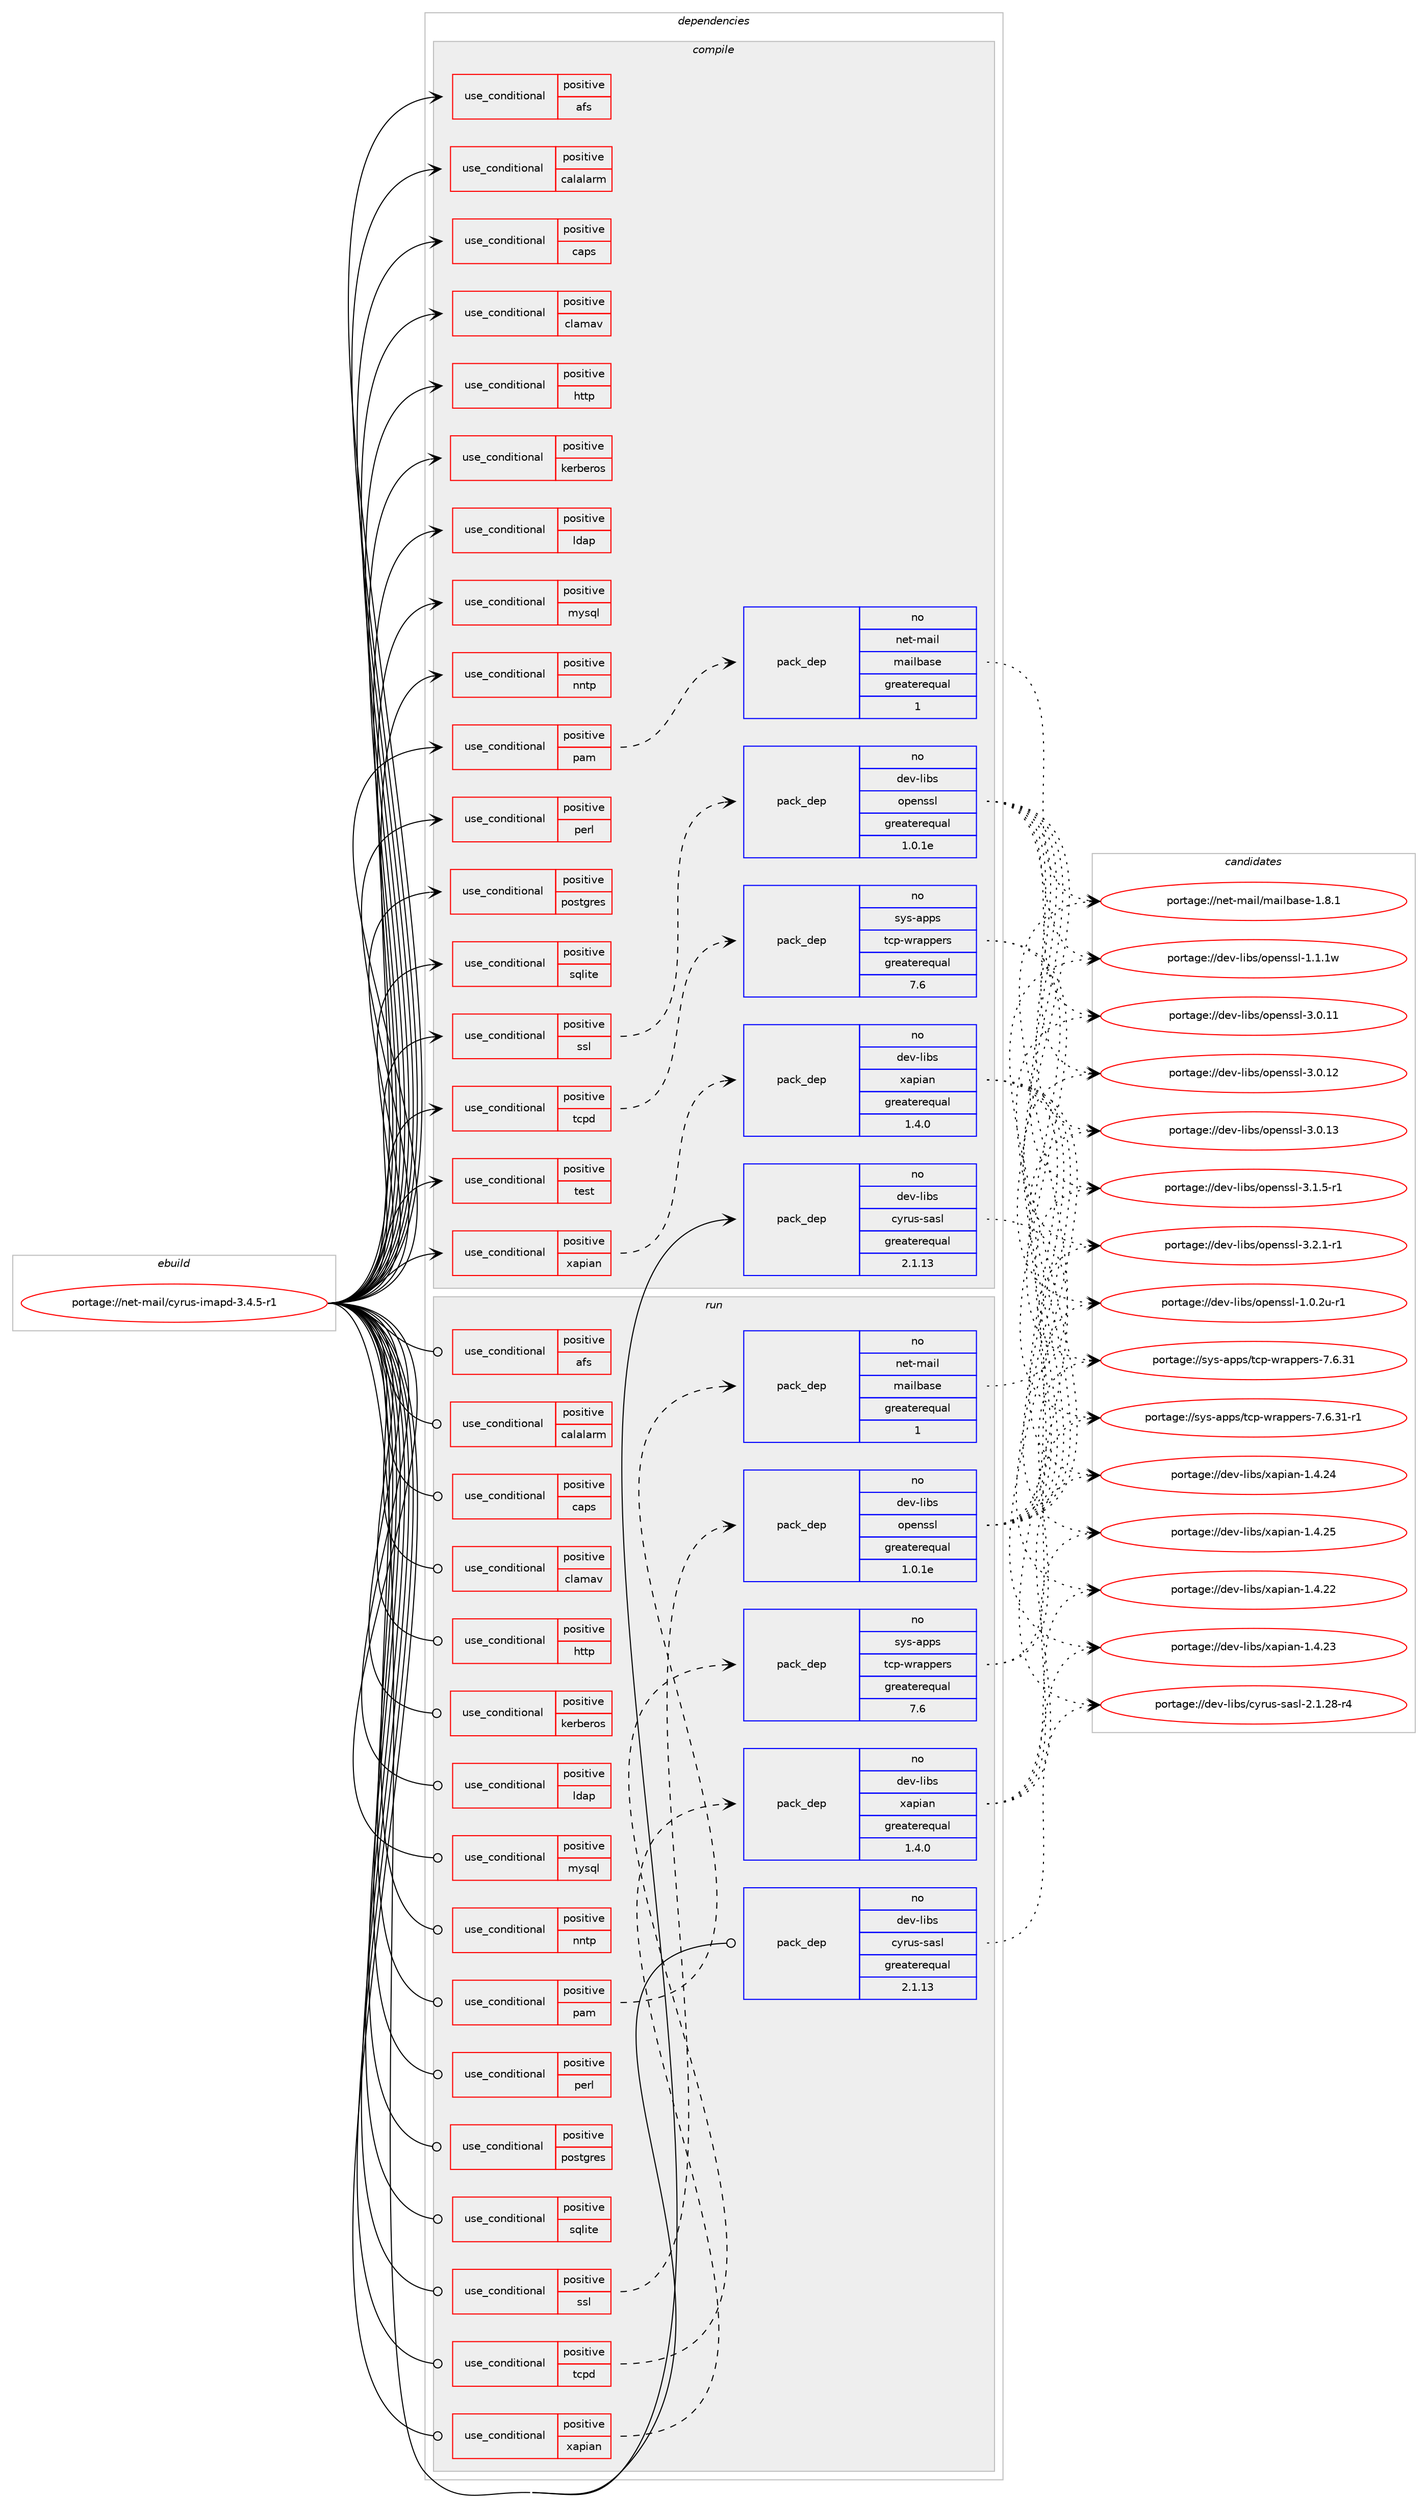 digraph prolog {

# *************
# Graph options
# *************

newrank=true;
concentrate=true;
compound=true;
graph [rankdir=LR,fontname=Helvetica,fontsize=10,ranksep=1.5];#, ranksep=2.5, nodesep=0.2];
edge  [arrowhead=vee];
node  [fontname=Helvetica,fontsize=10];

# **********
# The ebuild
# **********

subgraph cluster_leftcol {
color=gray;
rank=same;
label=<<i>ebuild</i>>;
id [label="portage://net-mail/cyrus-imapd-3.4.5-r1", color=red, width=4, href="../net-mail/cyrus-imapd-3.4.5-r1.svg"];
}

# ****************
# The dependencies
# ****************

subgraph cluster_midcol {
color=gray;
label=<<i>dependencies</i>>;
subgraph cluster_compile {
fillcolor="#eeeeee";
style=filled;
label=<<i>compile</i>>;
subgraph cond911 {
dependency1354 [label=<<TABLE BORDER="0" CELLBORDER="1" CELLSPACING="0" CELLPADDING="4"><TR><TD ROWSPAN="3" CELLPADDING="10">use_conditional</TD></TR><TR><TD>positive</TD></TR><TR><TD>afs</TD></TR></TABLE>>, shape=none, color=red];
# *** BEGIN UNKNOWN DEPENDENCY TYPE (TODO) ***
# dependency1354 -> package_dependency(portage://net-mail/cyrus-imapd-3.4.5-r1,install,no,net-fs,openafs,none,[,,],[],[])
# *** END UNKNOWN DEPENDENCY TYPE (TODO) ***

}
id:e -> dependency1354:w [weight=20,style="solid",arrowhead="vee"];
subgraph cond912 {
dependency1355 [label=<<TABLE BORDER="0" CELLBORDER="1" CELLSPACING="0" CELLPADDING="4"><TR><TD ROWSPAN="3" CELLPADDING="10">use_conditional</TD></TR><TR><TD>positive</TD></TR><TR><TD>calalarm</TD></TR></TABLE>>, shape=none, color=red];
# *** BEGIN UNKNOWN DEPENDENCY TYPE (TODO) ***
# dependency1355 -> package_dependency(portage://net-mail/cyrus-imapd-3.4.5-r1,install,no,dev-libs,libical,none,[,,],any_same_slot,[])
# *** END UNKNOWN DEPENDENCY TYPE (TODO) ***

}
id:e -> dependency1355:w [weight=20,style="solid",arrowhead="vee"];
subgraph cond913 {
dependency1356 [label=<<TABLE BORDER="0" CELLBORDER="1" CELLSPACING="0" CELLPADDING="4"><TR><TD ROWSPAN="3" CELLPADDING="10">use_conditional</TD></TR><TR><TD>positive</TD></TR><TR><TD>caps</TD></TR></TABLE>>, shape=none, color=red];
# *** BEGIN UNKNOWN DEPENDENCY TYPE (TODO) ***
# dependency1356 -> package_dependency(portage://net-mail/cyrus-imapd-3.4.5-r1,install,no,sys-libs,libcap,none,[,,],[],[])
# *** END UNKNOWN DEPENDENCY TYPE (TODO) ***

}
id:e -> dependency1356:w [weight=20,style="solid",arrowhead="vee"];
subgraph cond914 {
dependency1357 [label=<<TABLE BORDER="0" CELLBORDER="1" CELLSPACING="0" CELLPADDING="4"><TR><TD ROWSPAN="3" CELLPADDING="10">use_conditional</TD></TR><TR><TD>positive</TD></TR><TR><TD>clamav</TD></TR></TABLE>>, shape=none, color=red];
# *** BEGIN UNKNOWN DEPENDENCY TYPE (TODO) ***
# dependency1357 -> package_dependency(portage://net-mail/cyrus-imapd-3.4.5-r1,install,no,app-antivirus,clamav,none,[,,],[],[])
# *** END UNKNOWN DEPENDENCY TYPE (TODO) ***

}
id:e -> dependency1357:w [weight=20,style="solid",arrowhead="vee"];
subgraph cond915 {
dependency1358 [label=<<TABLE BORDER="0" CELLBORDER="1" CELLSPACING="0" CELLPADDING="4"><TR><TD ROWSPAN="3" CELLPADDING="10">use_conditional</TD></TR><TR><TD>positive</TD></TR><TR><TD>http</TD></TR></TABLE>>, shape=none, color=red];
# *** BEGIN UNKNOWN DEPENDENCY TYPE (TODO) ***
# dependency1358 -> package_dependency(portage://net-mail/cyrus-imapd-3.4.5-r1,install,no,app-arch,brotli,none,[,,],any_same_slot,[])
# *** END UNKNOWN DEPENDENCY TYPE (TODO) ***

# *** BEGIN UNKNOWN DEPENDENCY TYPE (TODO) ***
# dependency1358 -> package_dependency(portage://net-mail/cyrus-imapd-3.4.5-r1,install,no,app-arch,zstd,none,[,,],any_same_slot,[])
# *** END UNKNOWN DEPENDENCY TYPE (TODO) ***

# *** BEGIN UNKNOWN DEPENDENCY TYPE (TODO) ***
# dependency1358 -> package_dependency(portage://net-mail/cyrus-imapd-3.4.5-r1,install,no,dev-libs,libxml2,none,[,,],[],[])
# *** END UNKNOWN DEPENDENCY TYPE (TODO) ***

# *** BEGIN UNKNOWN DEPENDENCY TYPE (TODO) ***
# dependency1358 -> package_dependency(portage://net-mail/cyrus-imapd-3.4.5-r1,install,no,dev-libs,libical,none,[,,],any_same_slot,[])
# *** END UNKNOWN DEPENDENCY TYPE (TODO) ***

# *** BEGIN UNKNOWN DEPENDENCY TYPE (TODO) ***
# dependency1358 -> package_dependency(portage://net-mail/cyrus-imapd-3.4.5-r1,install,no,net-libs,nghttp2,none,[,,],any_same_slot,[])
# *** END UNKNOWN DEPENDENCY TYPE (TODO) ***

# *** BEGIN UNKNOWN DEPENDENCY TYPE (TODO) ***
# dependency1358 -> package_dependency(portage://net-mail/cyrus-imapd-3.4.5-r1,install,no,sci-libs,shapelib,none,[,,],any_same_slot,[])
# *** END UNKNOWN DEPENDENCY TYPE (TODO) ***

}
id:e -> dependency1358:w [weight=20,style="solid",arrowhead="vee"];
subgraph cond916 {
dependency1359 [label=<<TABLE BORDER="0" CELLBORDER="1" CELLSPACING="0" CELLPADDING="4"><TR><TD ROWSPAN="3" CELLPADDING="10">use_conditional</TD></TR><TR><TD>positive</TD></TR><TR><TD>kerberos</TD></TR></TABLE>>, shape=none, color=red];
# *** BEGIN UNKNOWN DEPENDENCY TYPE (TODO) ***
# dependency1359 -> package_dependency(portage://net-mail/cyrus-imapd-3.4.5-r1,install,no,virtual,krb5,none,[,,],[],[])
# *** END UNKNOWN DEPENDENCY TYPE (TODO) ***

}
id:e -> dependency1359:w [weight=20,style="solid",arrowhead="vee"];
subgraph cond917 {
dependency1360 [label=<<TABLE BORDER="0" CELLBORDER="1" CELLSPACING="0" CELLPADDING="4"><TR><TD ROWSPAN="3" CELLPADDING="10">use_conditional</TD></TR><TR><TD>positive</TD></TR><TR><TD>ldap</TD></TR></TABLE>>, shape=none, color=red];
# *** BEGIN UNKNOWN DEPENDENCY TYPE (TODO) ***
# dependency1360 -> package_dependency(portage://net-mail/cyrus-imapd-3.4.5-r1,install,no,net-nds,openldap,none,[,,],any_same_slot,[])
# *** END UNKNOWN DEPENDENCY TYPE (TODO) ***

}
id:e -> dependency1360:w [weight=20,style="solid",arrowhead="vee"];
subgraph cond918 {
dependency1361 [label=<<TABLE BORDER="0" CELLBORDER="1" CELLSPACING="0" CELLPADDING="4"><TR><TD ROWSPAN="3" CELLPADDING="10">use_conditional</TD></TR><TR><TD>positive</TD></TR><TR><TD>mysql</TD></TR></TABLE>>, shape=none, color=red];
# *** BEGIN UNKNOWN DEPENDENCY TYPE (TODO) ***
# dependency1361 -> package_dependency(portage://net-mail/cyrus-imapd-3.4.5-r1,install,no,dev-db,mysql-connector-c,none,[,,],any_same_slot,[])
# *** END UNKNOWN DEPENDENCY TYPE (TODO) ***

}
id:e -> dependency1361:w [weight=20,style="solid",arrowhead="vee"];
subgraph cond919 {
dependency1362 [label=<<TABLE BORDER="0" CELLBORDER="1" CELLSPACING="0" CELLPADDING="4"><TR><TD ROWSPAN="3" CELLPADDING="10">use_conditional</TD></TR><TR><TD>positive</TD></TR><TR><TD>nntp</TD></TR></TABLE>>, shape=none, color=red];
# *** BEGIN UNKNOWN DEPENDENCY TYPE (TODO) ***
# dependency1362 -> package_dependency(portage://net-mail/cyrus-imapd-3.4.5-r1,install,weak,net-nntp,leafnode,none,[,,],[],[])
# *** END UNKNOWN DEPENDENCY TYPE (TODO) ***

}
id:e -> dependency1362:w [weight=20,style="solid",arrowhead="vee"];
subgraph cond920 {
dependency1363 [label=<<TABLE BORDER="0" CELLBORDER="1" CELLSPACING="0" CELLPADDING="4"><TR><TD ROWSPAN="3" CELLPADDING="10">use_conditional</TD></TR><TR><TD>positive</TD></TR><TR><TD>pam</TD></TR></TABLE>>, shape=none, color=red];
subgraph pack416 {
dependency1364 [label=<<TABLE BORDER="0" CELLBORDER="1" CELLSPACING="0" CELLPADDING="4" WIDTH="220"><TR><TD ROWSPAN="6" CELLPADDING="30">pack_dep</TD></TR><TR><TD WIDTH="110">no</TD></TR><TR><TD>net-mail</TD></TR><TR><TD>mailbase</TD></TR><TR><TD>greaterequal</TD></TR><TR><TD>1</TD></TR></TABLE>>, shape=none, color=blue];
}
dependency1363:e -> dependency1364:w [weight=20,style="dashed",arrowhead="vee"];
# *** BEGIN UNKNOWN DEPENDENCY TYPE (TODO) ***
# dependency1363 -> package_dependency(portage://net-mail/cyrus-imapd-3.4.5-r1,install,no,sys-libs,pam,none,[,,],[],[])
# *** END UNKNOWN DEPENDENCY TYPE (TODO) ***

}
id:e -> dependency1363:w [weight=20,style="solid",arrowhead="vee"];
subgraph cond921 {
dependency1365 [label=<<TABLE BORDER="0" CELLBORDER="1" CELLSPACING="0" CELLPADDING="4"><TR><TD ROWSPAN="3" CELLPADDING="10">use_conditional</TD></TR><TR><TD>positive</TD></TR><TR><TD>perl</TD></TR></TABLE>>, shape=none, color=red];
# *** BEGIN UNKNOWN DEPENDENCY TYPE (TODO) ***
# dependency1365 -> package_dependency(portage://net-mail/cyrus-imapd-3.4.5-r1,install,no,dev-lang,perl,none,[,,],any_same_slot,[])
# *** END UNKNOWN DEPENDENCY TYPE (TODO) ***

# *** BEGIN UNKNOWN DEPENDENCY TYPE (TODO) ***
# dependency1365 -> package_dependency(portage://net-mail/cyrus-imapd-3.4.5-r1,install,no,virtual,perl-Term-ReadLine,none,[,,],[],[])
# *** END UNKNOWN DEPENDENCY TYPE (TODO) ***

}
id:e -> dependency1365:w [weight=20,style="solid",arrowhead="vee"];
subgraph cond922 {
dependency1366 [label=<<TABLE BORDER="0" CELLBORDER="1" CELLSPACING="0" CELLPADDING="4"><TR><TD ROWSPAN="3" CELLPADDING="10">use_conditional</TD></TR><TR><TD>positive</TD></TR><TR><TD>postgres</TD></TR></TABLE>>, shape=none, color=red];
# *** BEGIN UNKNOWN DEPENDENCY TYPE (TODO) ***
# dependency1366 -> package_dependency(portage://net-mail/cyrus-imapd-3.4.5-r1,install,no,dev-db,postgresql,none,[,,],any_different_slot,[])
# *** END UNKNOWN DEPENDENCY TYPE (TODO) ***

}
id:e -> dependency1366:w [weight=20,style="solid",arrowhead="vee"];
subgraph cond923 {
dependency1367 [label=<<TABLE BORDER="0" CELLBORDER="1" CELLSPACING="0" CELLPADDING="4"><TR><TD ROWSPAN="3" CELLPADDING="10">use_conditional</TD></TR><TR><TD>positive</TD></TR><TR><TD>sqlite</TD></TR></TABLE>>, shape=none, color=red];
# *** BEGIN UNKNOWN DEPENDENCY TYPE (TODO) ***
# dependency1367 -> package_dependency(portage://net-mail/cyrus-imapd-3.4.5-r1,install,no,dev-db,sqlite,none,[,,],[slot(3)],[])
# *** END UNKNOWN DEPENDENCY TYPE (TODO) ***

}
id:e -> dependency1367:w [weight=20,style="solid",arrowhead="vee"];
subgraph cond924 {
dependency1368 [label=<<TABLE BORDER="0" CELLBORDER="1" CELLSPACING="0" CELLPADDING="4"><TR><TD ROWSPAN="3" CELLPADDING="10">use_conditional</TD></TR><TR><TD>positive</TD></TR><TR><TD>ssl</TD></TR></TABLE>>, shape=none, color=red];
subgraph pack417 {
dependency1369 [label=<<TABLE BORDER="0" CELLBORDER="1" CELLSPACING="0" CELLPADDING="4" WIDTH="220"><TR><TD ROWSPAN="6" CELLPADDING="30">pack_dep</TD></TR><TR><TD WIDTH="110">no</TD></TR><TR><TD>dev-libs</TD></TR><TR><TD>openssl</TD></TR><TR><TD>greaterequal</TD></TR><TR><TD>1.0.1e</TD></TR></TABLE>>, shape=none, color=blue];
}
dependency1368:e -> dependency1369:w [weight=20,style="dashed",arrowhead="vee"];
}
id:e -> dependency1368:w [weight=20,style="solid",arrowhead="vee"];
subgraph cond925 {
dependency1370 [label=<<TABLE BORDER="0" CELLBORDER="1" CELLSPACING="0" CELLPADDING="4"><TR><TD ROWSPAN="3" CELLPADDING="10">use_conditional</TD></TR><TR><TD>positive</TD></TR><TR><TD>tcpd</TD></TR></TABLE>>, shape=none, color=red];
subgraph pack418 {
dependency1371 [label=<<TABLE BORDER="0" CELLBORDER="1" CELLSPACING="0" CELLPADDING="4" WIDTH="220"><TR><TD ROWSPAN="6" CELLPADDING="30">pack_dep</TD></TR><TR><TD WIDTH="110">no</TD></TR><TR><TD>sys-apps</TD></TR><TR><TD>tcp-wrappers</TD></TR><TR><TD>greaterequal</TD></TR><TR><TD>7.6</TD></TR></TABLE>>, shape=none, color=blue];
}
dependency1370:e -> dependency1371:w [weight=20,style="dashed",arrowhead="vee"];
}
id:e -> dependency1370:w [weight=20,style="solid",arrowhead="vee"];
subgraph cond926 {
dependency1372 [label=<<TABLE BORDER="0" CELLBORDER="1" CELLSPACING="0" CELLPADDING="4"><TR><TD ROWSPAN="3" CELLPADDING="10">use_conditional</TD></TR><TR><TD>positive</TD></TR><TR><TD>test</TD></TR></TABLE>>, shape=none, color=red];
# *** BEGIN UNKNOWN DEPENDENCY TYPE (TODO) ***
# dependency1372 -> package_dependency(portage://net-mail/cyrus-imapd-3.4.5-r1,install,no,dev-util,cunit,none,[,,],[],[])
# *** END UNKNOWN DEPENDENCY TYPE (TODO) ***

}
id:e -> dependency1372:w [weight=20,style="solid",arrowhead="vee"];
subgraph cond927 {
dependency1373 [label=<<TABLE BORDER="0" CELLBORDER="1" CELLSPACING="0" CELLPADDING="4"><TR><TD ROWSPAN="3" CELLPADDING="10">use_conditional</TD></TR><TR><TD>positive</TD></TR><TR><TD>xapian</TD></TR></TABLE>>, shape=none, color=red];
subgraph pack419 {
dependency1374 [label=<<TABLE BORDER="0" CELLBORDER="1" CELLSPACING="0" CELLPADDING="4" WIDTH="220"><TR><TD ROWSPAN="6" CELLPADDING="30">pack_dep</TD></TR><TR><TD WIDTH="110">no</TD></TR><TR><TD>dev-libs</TD></TR><TR><TD>xapian</TD></TR><TR><TD>greaterequal</TD></TR><TR><TD>1.4.0</TD></TR></TABLE>>, shape=none, color=blue];
}
dependency1373:e -> dependency1374:w [weight=20,style="dashed",arrowhead="vee"];
}
id:e -> dependency1373:w [weight=20,style="solid",arrowhead="vee"];
subgraph pack420 {
dependency1375 [label=<<TABLE BORDER="0" CELLBORDER="1" CELLSPACING="0" CELLPADDING="4" WIDTH="220"><TR><TD ROWSPAN="6" CELLPADDING="30">pack_dep</TD></TR><TR><TD WIDTH="110">no</TD></TR><TR><TD>dev-libs</TD></TR><TR><TD>cyrus-sasl</TD></TR><TR><TD>greaterequal</TD></TR><TR><TD>2.1.13</TD></TR></TABLE>>, shape=none, color=blue];
}
id:e -> dependency1375:w [weight=20,style="solid",arrowhead="vee"];
# *** BEGIN UNKNOWN DEPENDENCY TYPE (TODO) ***
# id -> package_dependency(portage://net-mail/cyrus-imapd-3.4.5-r1,install,no,dev-libs,icu,none,[,,],any_same_slot,[])
# *** END UNKNOWN DEPENDENCY TYPE (TODO) ***

# *** BEGIN UNKNOWN DEPENDENCY TYPE (TODO) ***
# id -> package_dependency(portage://net-mail/cyrus-imapd-3.4.5-r1,install,no,dev-libs,jansson,none,[,,],any_same_slot,[])
# *** END UNKNOWN DEPENDENCY TYPE (TODO) ***

# *** BEGIN UNKNOWN DEPENDENCY TYPE (TODO) ***
# id -> package_dependency(portage://net-mail/cyrus-imapd-3.4.5-r1,install,no,dev-libs,libpcre,none,[,,],[slot(3)],[])
# *** END UNKNOWN DEPENDENCY TYPE (TODO) ***

# *** BEGIN UNKNOWN DEPENDENCY TYPE (TODO) ***
# id -> package_dependency(portage://net-mail/cyrus-imapd-3.4.5-r1,install,no,sys-apps,util-linux,none,[,,],[],[])
# *** END UNKNOWN DEPENDENCY TYPE (TODO) ***

# *** BEGIN UNKNOWN DEPENDENCY TYPE (TODO) ***
# id -> package_dependency(portage://net-mail/cyrus-imapd-3.4.5-r1,install,no,sys-fs,e2fsprogs,none,[,,],any_same_slot,[])
# *** END UNKNOWN DEPENDENCY TYPE (TODO) ***

# *** BEGIN UNKNOWN DEPENDENCY TYPE (TODO) ***
# id -> package_dependency(portage://net-mail/cyrus-imapd-3.4.5-r1,install,no,sys-libs,zlib,none,[,,],any_same_slot,[])
# *** END UNKNOWN DEPENDENCY TYPE (TODO) ***

}
subgraph cluster_compileandrun {
fillcolor="#eeeeee";
style=filled;
label=<<i>compile and run</i>>;
}
subgraph cluster_run {
fillcolor="#eeeeee";
style=filled;
label=<<i>run</i>>;
subgraph cond928 {
dependency1376 [label=<<TABLE BORDER="0" CELLBORDER="1" CELLSPACING="0" CELLPADDING="4"><TR><TD ROWSPAN="3" CELLPADDING="10">use_conditional</TD></TR><TR><TD>positive</TD></TR><TR><TD>afs</TD></TR></TABLE>>, shape=none, color=red];
# *** BEGIN UNKNOWN DEPENDENCY TYPE (TODO) ***
# dependency1376 -> package_dependency(portage://net-mail/cyrus-imapd-3.4.5-r1,run,no,net-fs,openafs,none,[,,],[],[])
# *** END UNKNOWN DEPENDENCY TYPE (TODO) ***

}
id:e -> dependency1376:w [weight=20,style="solid",arrowhead="odot"];
subgraph cond929 {
dependency1377 [label=<<TABLE BORDER="0" CELLBORDER="1" CELLSPACING="0" CELLPADDING="4"><TR><TD ROWSPAN="3" CELLPADDING="10">use_conditional</TD></TR><TR><TD>positive</TD></TR><TR><TD>calalarm</TD></TR></TABLE>>, shape=none, color=red];
# *** BEGIN UNKNOWN DEPENDENCY TYPE (TODO) ***
# dependency1377 -> package_dependency(portage://net-mail/cyrus-imapd-3.4.5-r1,run,no,dev-libs,libical,none,[,,],any_same_slot,[])
# *** END UNKNOWN DEPENDENCY TYPE (TODO) ***

}
id:e -> dependency1377:w [weight=20,style="solid",arrowhead="odot"];
subgraph cond930 {
dependency1378 [label=<<TABLE BORDER="0" CELLBORDER="1" CELLSPACING="0" CELLPADDING="4"><TR><TD ROWSPAN="3" CELLPADDING="10">use_conditional</TD></TR><TR><TD>positive</TD></TR><TR><TD>caps</TD></TR></TABLE>>, shape=none, color=red];
# *** BEGIN UNKNOWN DEPENDENCY TYPE (TODO) ***
# dependency1378 -> package_dependency(portage://net-mail/cyrus-imapd-3.4.5-r1,run,no,sys-libs,libcap,none,[,,],[],[])
# *** END UNKNOWN DEPENDENCY TYPE (TODO) ***

}
id:e -> dependency1378:w [weight=20,style="solid",arrowhead="odot"];
subgraph cond931 {
dependency1379 [label=<<TABLE BORDER="0" CELLBORDER="1" CELLSPACING="0" CELLPADDING="4"><TR><TD ROWSPAN="3" CELLPADDING="10">use_conditional</TD></TR><TR><TD>positive</TD></TR><TR><TD>clamav</TD></TR></TABLE>>, shape=none, color=red];
# *** BEGIN UNKNOWN DEPENDENCY TYPE (TODO) ***
# dependency1379 -> package_dependency(portage://net-mail/cyrus-imapd-3.4.5-r1,run,no,app-antivirus,clamav,none,[,,],[],[])
# *** END UNKNOWN DEPENDENCY TYPE (TODO) ***

}
id:e -> dependency1379:w [weight=20,style="solid",arrowhead="odot"];
subgraph cond932 {
dependency1380 [label=<<TABLE BORDER="0" CELLBORDER="1" CELLSPACING="0" CELLPADDING="4"><TR><TD ROWSPAN="3" CELLPADDING="10">use_conditional</TD></TR><TR><TD>positive</TD></TR><TR><TD>http</TD></TR></TABLE>>, shape=none, color=red];
# *** BEGIN UNKNOWN DEPENDENCY TYPE (TODO) ***
# dependency1380 -> package_dependency(portage://net-mail/cyrus-imapd-3.4.5-r1,run,no,app-arch,brotli,none,[,,],any_same_slot,[])
# *** END UNKNOWN DEPENDENCY TYPE (TODO) ***

# *** BEGIN UNKNOWN DEPENDENCY TYPE (TODO) ***
# dependency1380 -> package_dependency(portage://net-mail/cyrus-imapd-3.4.5-r1,run,no,app-arch,zstd,none,[,,],any_same_slot,[])
# *** END UNKNOWN DEPENDENCY TYPE (TODO) ***

# *** BEGIN UNKNOWN DEPENDENCY TYPE (TODO) ***
# dependency1380 -> package_dependency(portage://net-mail/cyrus-imapd-3.4.5-r1,run,no,dev-libs,libxml2,none,[,,],[],[])
# *** END UNKNOWN DEPENDENCY TYPE (TODO) ***

# *** BEGIN UNKNOWN DEPENDENCY TYPE (TODO) ***
# dependency1380 -> package_dependency(portage://net-mail/cyrus-imapd-3.4.5-r1,run,no,dev-libs,libical,none,[,,],any_same_slot,[])
# *** END UNKNOWN DEPENDENCY TYPE (TODO) ***

# *** BEGIN UNKNOWN DEPENDENCY TYPE (TODO) ***
# dependency1380 -> package_dependency(portage://net-mail/cyrus-imapd-3.4.5-r1,run,no,net-libs,nghttp2,none,[,,],any_same_slot,[])
# *** END UNKNOWN DEPENDENCY TYPE (TODO) ***

# *** BEGIN UNKNOWN DEPENDENCY TYPE (TODO) ***
# dependency1380 -> package_dependency(portage://net-mail/cyrus-imapd-3.4.5-r1,run,no,sci-libs,shapelib,none,[,,],any_same_slot,[])
# *** END UNKNOWN DEPENDENCY TYPE (TODO) ***

}
id:e -> dependency1380:w [weight=20,style="solid",arrowhead="odot"];
subgraph cond933 {
dependency1381 [label=<<TABLE BORDER="0" CELLBORDER="1" CELLSPACING="0" CELLPADDING="4"><TR><TD ROWSPAN="3" CELLPADDING="10">use_conditional</TD></TR><TR><TD>positive</TD></TR><TR><TD>kerberos</TD></TR></TABLE>>, shape=none, color=red];
# *** BEGIN UNKNOWN DEPENDENCY TYPE (TODO) ***
# dependency1381 -> package_dependency(portage://net-mail/cyrus-imapd-3.4.5-r1,run,no,virtual,krb5,none,[,,],[],[])
# *** END UNKNOWN DEPENDENCY TYPE (TODO) ***

}
id:e -> dependency1381:w [weight=20,style="solid",arrowhead="odot"];
subgraph cond934 {
dependency1382 [label=<<TABLE BORDER="0" CELLBORDER="1" CELLSPACING="0" CELLPADDING="4"><TR><TD ROWSPAN="3" CELLPADDING="10">use_conditional</TD></TR><TR><TD>positive</TD></TR><TR><TD>ldap</TD></TR></TABLE>>, shape=none, color=red];
# *** BEGIN UNKNOWN DEPENDENCY TYPE (TODO) ***
# dependency1382 -> package_dependency(portage://net-mail/cyrus-imapd-3.4.5-r1,run,no,net-nds,openldap,none,[,,],any_same_slot,[])
# *** END UNKNOWN DEPENDENCY TYPE (TODO) ***

}
id:e -> dependency1382:w [weight=20,style="solid",arrowhead="odot"];
subgraph cond935 {
dependency1383 [label=<<TABLE BORDER="0" CELLBORDER="1" CELLSPACING="0" CELLPADDING="4"><TR><TD ROWSPAN="3" CELLPADDING="10">use_conditional</TD></TR><TR><TD>positive</TD></TR><TR><TD>mysql</TD></TR></TABLE>>, shape=none, color=red];
# *** BEGIN UNKNOWN DEPENDENCY TYPE (TODO) ***
# dependency1383 -> package_dependency(portage://net-mail/cyrus-imapd-3.4.5-r1,run,no,dev-db,mysql-connector-c,none,[,,],any_same_slot,[])
# *** END UNKNOWN DEPENDENCY TYPE (TODO) ***

}
id:e -> dependency1383:w [weight=20,style="solid",arrowhead="odot"];
subgraph cond936 {
dependency1384 [label=<<TABLE BORDER="0" CELLBORDER="1" CELLSPACING="0" CELLPADDING="4"><TR><TD ROWSPAN="3" CELLPADDING="10">use_conditional</TD></TR><TR><TD>positive</TD></TR><TR><TD>nntp</TD></TR></TABLE>>, shape=none, color=red];
# *** BEGIN UNKNOWN DEPENDENCY TYPE (TODO) ***
# dependency1384 -> package_dependency(portage://net-mail/cyrus-imapd-3.4.5-r1,run,weak,net-nntp,leafnode,none,[,,],[],[])
# *** END UNKNOWN DEPENDENCY TYPE (TODO) ***

}
id:e -> dependency1384:w [weight=20,style="solid",arrowhead="odot"];
subgraph cond937 {
dependency1385 [label=<<TABLE BORDER="0" CELLBORDER="1" CELLSPACING="0" CELLPADDING="4"><TR><TD ROWSPAN="3" CELLPADDING="10">use_conditional</TD></TR><TR><TD>positive</TD></TR><TR><TD>pam</TD></TR></TABLE>>, shape=none, color=red];
subgraph pack421 {
dependency1386 [label=<<TABLE BORDER="0" CELLBORDER="1" CELLSPACING="0" CELLPADDING="4" WIDTH="220"><TR><TD ROWSPAN="6" CELLPADDING="30">pack_dep</TD></TR><TR><TD WIDTH="110">no</TD></TR><TR><TD>net-mail</TD></TR><TR><TD>mailbase</TD></TR><TR><TD>greaterequal</TD></TR><TR><TD>1</TD></TR></TABLE>>, shape=none, color=blue];
}
dependency1385:e -> dependency1386:w [weight=20,style="dashed",arrowhead="vee"];
# *** BEGIN UNKNOWN DEPENDENCY TYPE (TODO) ***
# dependency1385 -> package_dependency(portage://net-mail/cyrus-imapd-3.4.5-r1,run,no,sys-libs,pam,none,[,,],[],[])
# *** END UNKNOWN DEPENDENCY TYPE (TODO) ***

}
id:e -> dependency1385:w [weight=20,style="solid",arrowhead="odot"];
subgraph cond938 {
dependency1387 [label=<<TABLE BORDER="0" CELLBORDER="1" CELLSPACING="0" CELLPADDING="4"><TR><TD ROWSPAN="3" CELLPADDING="10">use_conditional</TD></TR><TR><TD>positive</TD></TR><TR><TD>perl</TD></TR></TABLE>>, shape=none, color=red];
# *** BEGIN UNKNOWN DEPENDENCY TYPE (TODO) ***
# dependency1387 -> package_dependency(portage://net-mail/cyrus-imapd-3.4.5-r1,run,no,dev-lang,perl,none,[,,],any_same_slot,[])
# *** END UNKNOWN DEPENDENCY TYPE (TODO) ***

# *** BEGIN UNKNOWN DEPENDENCY TYPE (TODO) ***
# dependency1387 -> package_dependency(portage://net-mail/cyrus-imapd-3.4.5-r1,run,no,virtual,perl-Term-ReadLine,none,[,,],[],[])
# *** END UNKNOWN DEPENDENCY TYPE (TODO) ***

}
id:e -> dependency1387:w [weight=20,style="solid",arrowhead="odot"];
subgraph cond939 {
dependency1388 [label=<<TABLE BORDER="0" CELLBORDER="1" CELLSPACING="0" CELLPADDING="4"><TR><TD ROWSPAN="3" CELLPADDING="10">use_conditional</TD></TR><TR><TD>positive</TD></TR><TR><TD>postgres</TD></TR></TABLE>>, shape=none, color=red];
# *** BEGIN UNKNOWN DEPENDENCY TYPE (TODO) ***
# dependency1388 -> package_dependency(portage://net-mail/cyrus-imapd-3.4.5-r1,run,no,dev-db,postgresql,none,[,,],any_different_slot,[])
# *** END UNKNOWN DEPENDENCY TYPE (TODO) ***

}
id:e -> dependency1388:w [weight=20,style="solid",arrowhead="odot"];
subgraph cond940 {
dependency1389 [label=<<TABLE BORDER="0" CELLBORDER="1" CELLSPACING="0" CELLPADDING="4"><TR><TD ROWSPAN="3" CELLPADDING="10">use_conditional</TD></TR><TR><TD>positive</TD></TR><TR><TD>sqlite</TD></TR></TABLE>>, shape=none, color=red];
# *** BEGIN UNKNOWN DEPENDENCY TYPE (TODO) ***
# dependency1389 -> package_dependency(portage://net-mail/cyrus-imapd-3.4.5-r1,run,no,dev-db,sqlite,none,[,,],[slot(3)],[])
# *** END UNKNOWN DEPENDENCY TYPE (TODO) ***

}
id:e -> dependency1389:w [weight=20,style="solid",arrowhead="odot"];
subgraph cond941 {
dependency1390 [label=<<TABLE BORDER="0" CELLBORDER="1" CELLSPACING="0" CELLPADDING="4"><TR><TD ROWSPAN="3" CELLPADDING="10">use_conditional</TD></TR><TR><TD>positive</TD></TR><TR><TD>ssl</TD></TR></TABLE>>, shape=none, color=red];
subgraph pack422 {
dependency1391 [label=<<TABLE BORDER="0" CELLBORDER="1" CELLSPACING="0" CELLPADDING="4" WIDTH="220"><TR><TD ROWSPAN="6" CELLPADDING="30">pack_dep</TD></TR><TR><TD WIDTH="110">no</TD></TR><TR><TD>dev-libs</TD></TR><TR><TD>openssl</TD></TR><TR><TD>greaterequal</TD></TR><TR><TD>1.0.1e</TD></TR></TABLE>>, shape=none, color=blue];
}
dependency1390:e -> dependency1391:w [weight=20,style="dashed",arrowhead="vee"];
}
id:e -> dependency1390:w [weight=20,style="solid",arrowhead="odot"];
subgraph cond942 {
dependency1392 [label=<<TABLE BORDER="0" CELLBORDER="1" CELLSPACING="0" CELLPADDING="4"><TR><TD ROWSPAN="3" CELLPADDING="10">use_conditional</TD></TR><TR><TD>positive</TD></TR><TR><TD>tcpd</TD></TR></TABLE>>, shape=none, color=red];
subgraph pack423 {
dependency1393 [label=<<TABLE BORDER="0" CELLBORDER="1" CELLSPACING="0" CELLPADDING="4" WIDTH="220"><TR><TD ROWSPAN="6" CELLPADDING="30">pack_dep</TD></TR><TR><TD WIDTH="110">no</TD></TR><TR><TD>sys-apps</TD></TR><TR><TD>tcp-wrappers</TD></TR><TR><TD>greaterequal</TD></TR><TR><TD>7.6</TD></TR></TABLE>>, shape=none, color=blue];
}
dependency1392:e -> dependency1393:w [weight=20,style="dashed",arrowhead="vee"];
}
id:e -> dependency1392:w [weight=20,style="solid",arrowhead="odot"];
subgraph cond943 {
dependency1394 [label=<<TABLE BORDER="0" CELLBORDER="1" CELLSPACING="0" CELLPADDING="4"><TR><TD ROWSPAN="3" CELLPADDING="10">use_conditional</TD></TR><TR><TD>positive</TD></TR><TR><TD>xapian</TD></TR></TABLE>>, shape=none, color=red];
subgraph pack424 {
dependency1395 [label=<<TABLE BORDER="0" CELLBORDER="1" CELLSPACING="0" CELLPADDING="4" WIDTH="220"><TR><TD ROWSPAN="6" CELLPADDING="30">pack_dep</TD></TR><TR><TD WIDTH="110">no</TD></TR><TR><TD>dev-libs</TD></TR><TR><TD>xapian</TD></TR><TR><TD>greaterequal</TD></TR><TR><TD>1.4.0</TD></TR></TABLE>>, shape=none, color=blue];
}
dependency1394:e -> dependency1395:w [weight=20,style="dashed",arrowhead="vee"];
}
id:e -> dependency1394:w [weight=20,style="solid",arrowhead="odot"];
# *** BEGIN UNKNOWN DEPENDENCY TYPE (TODO) ***
# id -> package_dependency(portage://net-mail/cyrus-imapd-3.4.5-r1,run,no,acct-group,mail,none,[,,],[],[])
# *** END UNKNOWN DEPENDENCY TYPE (TODO) ***

# *** BEGIN UNKNOWN DEPENDENCY TYPE (TODO) ***
# id -> package_dependency(portage://net-mail/cyrus-imapd-3.4.5-r1,run,no,acct-user,cyrus,none,[,,],[],[])
# *** END UNKNOWN DEPENDENCY TYPE (TODO) ***

subgraph pack425 {
dependency1396 [label=<<TABLE BORDER="0" CELLBORDER="1" CELLSPACING="0" CELLPADDING="4" WIDTH="220"><TR><TD ROWSPAN="6" CELLPADDING="30">pack_dep</TD></TR><TR><TD WIDTH="110">no</TD></TR><TR><TD>dev-libs</TD></TR><TR><TD>cyrus-sasl</TD></TR><TR><TD>greaterequal</TD></TR><TR><TD>2.1.13</TD></TR></TABLE>>, shape=none, color=blue];
}
id:e -> dependency1396:w [weight=20,style="solid",arrowhead="odot"];
# *** BEGIN UNKNOWN DEPENDENCY TYPE (TODO) ***
# id -> package_dependency(portage://net-mail/cyrus-imapd-3.4.5-r1,run,no,dev-libs,icu,none,[,,],any_same_slot,[])
# *** END UNKNOWN DEPENDENCY TYPE (TODO) ***

# *** BEGIN UNKNOWN DEPENDENCY TYPE (TODO) ***
# id -> package_dependency(portage://net-mail/cyrus-imapd-3.4.5-r1,run,no,dev-libs,jansson,none,[,,],any_same_slot,[])
# *** END UNKNOWN DEPENDENCY TYPE (TODO) ***

# *** BEGIN UNKNOWN DEPENDENCY TYPE (TODO) ***
# id -> package_dependency(portage://net-mail/cyrus-imapd-3.4.5-r1,run,no,dev-libs,libpcre,none,[,,],[slot(3)],[])
# *** END UNKNOWN DEPENDENCY TYPE (TODO) ***

# *** BEGIN UNKNOWN DEPENDENCY TYPE (TODO) ***
# id -> package_dependency(portage://net-mail/cyrus-imapd-3.4.5-r1,run,no,sys-apps,util-linux,none,[,,],[],[])
# *** END UNKNOWN DEPENDENCY TYPE (TODO) ***

# *** BEGIN UNKNOWN DEPENDENCY TYPE (TODO) ***
# id -> package_dependency(portage://net-mail/cyrus-imapd-3.4.5-r1,run,no,sys-fs,e2fsprogs,none,[,,],any_same_slot,[])
# *** END UNKNOWN DEPENDENCY TYPE (TODO) ***

# *** BEGIN UNKNOWN DEPENDENCY TYPE (TODO) ***
# id -> package_dependency(portage://net-mail/cyrus-imapd-3.4.5-r1,run,no,sys-libs,zlib,none,[,,],any_same_slot,[])
# *** END UNKNOWN DEPENDENCY TYPE (TODO) ***

# *** BEGIN UNKNOWN DEPENDENCY TYPE (TODO) ***
# id -> package_dependency(portage://net-mail/cyrus-imapd-3.4.5-r1,run,weak,app-arch,dump,none,[,,],[],[])
# *** END UNKNOWN DEPENDENCY TYPE (TODO) ***

# *** BEGIN UNKNOWN DEPENDENCY TYPE (TODO) ***
# id -> package_dependency(portage://net-mail/cyrus-imapd-3.4.5-r1,run,weak,mail-mta,courier,none,[,,],[],[])
# *** END UNKNOWN DEPENDENCY TYPE (TODO) ***

# *** BEGIN UNKNOWN DEPENDENCY TYPE (TODO) ***
# id -> package_dependency(portage://net-mail/cyrus-imapd-3.4.5-r1,run,weak,net-mail,courier-imap,none,[,,],[],[])
# *** END UNKNOWN DEPENDENCY TYPE (TODO) ***

}
}

# **************
# The candidates
# **************

subgraph cluster_choices {
rank=same;
color=gray;
label=<<i>candidates</i>>;

subgraph choice416 {
color=black;
nodesep=1;
choice110101116451099710510847109971051089897115101454946564649 [label="portage://net-mail/mailbase-1.8.1", color=red, width=4,href="../net-mail/mailbase-1.8.1.svg"];
dependency1364:e -> choice110101116451099710510847109971051089897115101454946564649:w [style=dotted,weight="100"];
}
subgraph choice417 {
color=black;
nodesep=1;
choice1001011184510810598115471111121011101151151084549464846501174511449 [label="portage://dev-libs/openssl-1.0.2u-r1", color=red, width=4,href="../dev-libs/openssl-1.0.2u-r1.svg"];
choice100101118451081059811547111112101110115115108454946494649119 [label="portage://dev-libs/openssl-1.1.1w", color=red, width=4,href="../dev-libs/openssl-1.1.1w.svg"];
choice10010111845108105981154711111210111011511510845514648464949 [label="portage://dev-libs/openssl-3.0.11", color=red, width=4,href="../dev-libs/openssl-3.0.11.svg"];
choice10010111845108105981154711111210111011511510845514648464950 [label="portage://dev-libs/openssl-3.0.12", color=red, width=4,href="../dev-libs/openssl-3.0.12.svg"];
choice10010111845108105981154711111210111011511510845514648464951 [label="portage://dev-libs/openssl-3.0.13", color=red, width=4,href="../dev-libs/openssl-3.0.13.svg"];
choice1001011184510810598115471111121011101151151084551464946534511449 [label="portage://dev-libs/openssl-3.1.5-r1", color=red, width=4,href="../dev-libs/openssl-3.1.5-r1.svg"];
choice1001011184510810598115471111121011101151151084551465046494511449 [label="portage://dev-libs/openssl-3.2.1-r1", color=red, width=4,href="../dev-libs/openssl-3.2.1-r1.svg"];
dependency1369:e -> choice1001011184510810598115471111121011101151151084549464846501174511449:w [style=dotted,weight="100"];
dependency1369:e -> choice100101118451081059811547111112101110115115108454946494649119:w [style=dotted,weight="100"];
dependency1369:e -> choice10010111845108105981154711111210111011511510845514648464949:w [style=dotted,weight="100"];
dependency1369:e -> choice10010111845108105981154711111210111011511510845514648464950:w [style=dotted,weight="100"];
dependency1369:e -> choice10010111845108105981154711111210111011511510845514648464951:w [style=dotted,weight="100"];
dependency1369:e -> choice1001011184510810598115471111121011101151151084551464946534511449:w [style=dotted,weight="100"];
dependency1369:e -> choice1001011184510810598115471111121011101151151084551465046494511449:w [style=dotted,weight="100"];
}
subgraph choice418 {
color=black;
nodesep=1;
choice11512111545971121121154711699112451191149711211210111411545554654465149 [label="portage://sys-apps/tcp-wrappers-7.6.31", color=red, width=4,href="../sys-apps/tcp-wrappers-7.6.31.svg"];
choice115121115459711211211547116991124511911497112112101114115455546544651494511449 [label="portage://sys-apps/tcp-wrappers-7.6.31-r1", color=red, width=4,href="../sys-apps/tcp-wrappers-7.6.31-r1.svg"];
dependency1371:e -> choice11512111545971121121154711699112451191149711211210111411545554654465149:w [style=dotted,weight="100"];
dependency1371:e -> choice115121115459711211211547116991124511911497112112101114115455546544651494511449:w [style=dotted,weight="100"];
}
subgraph choice419 {
color=black;
nodesep=1;
choice100101118451081059811547120971121059711045494652465050 [label="portage://dev-libs/xapian-1.4.22", color=red, width=4,href="../dev-libs/xapian-1.4.22.svg"];
choice100101118451081059811547120971121059711045494652465051 [label="portage://dev-libs/xapian-1.4.23", color=red, width=4,href="../dev-libs/xapian-1.4.23.svg"];
choice100101118451081059811547120971121059711045494652465052 [label="portage://dev-libs/xapian-1.4.24", color=red, width=4,href="../dev-libs/xapian-1.4.24.svg"];
choice100101118451081059811547120971121059711045494652465053 [label="portage://dev-libs/xapian-1.4.25", color=red, width=4,href="../dev-libs/xapian-1.4.25.svg"];
dependency1374:e -> choice100101118451081059811547120971121059711045494652465050:w [style=dotted,weight="100"];
dependency1374:e -> choice100101118451081059811547120971121059711045494652465051:w [style=dotted,weight="100"];
dependency1374:e -> choice100101118451081059811547120971121059711045494652465052:w [style=dotted,weight="100"];
dependency1374:e -> choice100101118451081059811547120971121059711045494652465053:w [style=dotted,weight="100"];
}
subgraph choice420 {
color=black;
nodesep=1;
choice100101118451081059811547991211141171154511597115108455046494650564511452 [label="portage://dev-libs/cyrus-sasl-2.1.28-r4", color=red, width=4,href="../dev-libs/cyrus-sasl-2.1.28-r4.svg"];
dependency1375:e -> choice100101118451081059811547991211141171154511597115108455046494650564511452:w [style=dotted,weight="100"];
}
subgraph choice421 {
color=black;
nodesep=1;
choice110101116451099710510847109971051089897115101454946564649 [label="portage://net-mail/mailbase-1.8.1", color=red, width=4,href="../net-mail/mailbase-1.8.1.svg"];
dependency1386:e -> choice110101116451099710510847109971051089897115101454946564649:w [style=dotted,weight="100"];
}
subgraph choice422 {
color=black;
nodesep=1;
choice1001011184510810598115471111121011101151151084549464846501174511449 [label="portage://dev-libs/openssl-1.0.2u-r1", color=red, width=4,href="../dev-libs/openssl-1.0.2u-r1.svg"];
choice100101118451081059811547111112101110115115108454946494649119 [label="portage://dev-libs/openssl-1.1.1w", color=red, width=4,href="../dev-libs/openssl-1.1.1w.svg"];
choice10010111845108105981154711111210111011511510845514648464949 [label="portage://dev-libs/openssl-3.0.11", color=red, width=4,href="../dev-libs/openssl-3.0.11.svg"];
choice10010111845108105981154711111210111011511510845514648464950 [label="portage://dev-libs/openssl-3.0.12", color=red, width=4,href="../dev-libs/openssl-3.0.12.svg"];
choice10010111845108105981154711111210111011511510845514648464951 [label="portage://dev-libs/openssl-3.0.13", color=red, width=4,href="../dev-libs/openssl-3.0.13.svg"];
choice1001011184510810598115471111121011101151151084551464946534511449 [label="portage://dev-libs/openssl-3.1.5-r1", color=red, width=4,href="../dev-libs/openssl-3.1.5-r1.svg"];
choice1001011184510810598115471111121011101151151084551465046494511449 [label="portage://dev-libs/openssl-3.2.1-r1", color=red, width=4,href="../dev-libs/openssl-3.2.1-r1.svg"];
dependency1391:e -> choice1001011184510810598115471111121011101151151084549464846501174511449:w [style=dotted,weight="100"];
dependency1391:e -> choice100101118451081059811547111112101110115115108454946494649119:w [style=dotted,weight="100"];
dependency1391:e -> choice10010111845108105981154711111210111011511510845514648464949:w [style=dotted,weight="100"];
dependency1391:e -> choice10010111845108105981154711111210111011511510845514648464950:w [style=dotted,weight="100"];
dependency1391:e -> choice10010111845108105981154711111210111011511510845514648464951:w [style=dotted,weight="100"];
dependency1391:e -> choice1001011184510810598115471111121011101151151084551464946534511449:w [style=dotted,weight="100"];
dependency1391:e -> choice1001011184510810598115471111121011101151151084551465046494511449:w [style=dotted,weight="100"];
}
subgraph choice423 {
color=black;
nodesep=1;
choice11512111545971121121154711699112451191149711211210111411545554654465149 [label="portage://sys-apps/tcp-wrappers-7.6.31", color=red, width=4,href="../sys-apps/tcp-wrappers-7.6.31.svg"];
choice115121115459711211211547116991124511911497112112101114115455546544651494511449 [label="portage://sys-apps/tcp-wrappers-7.6.31-r1", color=red, width=4,href="../sys-apps/tcp-wrappers-7.6.31-r1.svg"];
dependency1393:e -> choice11512111545971121121154711699112451191149711211210111411545554654465149:w [style=dotted,weight="100"];
dependency1393:e -> choice115121115459711211211547116991124511911497112112101114115455546544651494511449:w [style=dotted,weight="100"];
}
subgraph choice424 {
color=black;
nodesep=1;
choice100101118451081059811547120971121059711045494652465050 [label="portage://dev-libs/xapian-1.4.22", color=red, width=4,href="../dev-libs/xapian-1.4.22.svg"];
choice100101118451081059811547120971121059711045494652465051 [label="portage://dev-libs/xapian-1.4.23", color=red, width=4,href="../dev-libs/xapian-1.4.23.svg"];
choice100101118451081059811547120971121059711045494652465052 [label="portage://dev-libs/xapian-1.4.24", color=red, width=4,href="../dev-libs/xapian-1.4.24.svg"];
choice100101118451081059811547120971121059711045494652465053 [label="portage://dev-libs/xapian-1.4.25", color=red, width=4,href="../dev-libs/xapian-1.4.25.svg"];
dependency1395:e -> choice100101118451081059811547120971121059711045494652465050:w [style=dotted,weight="100"];
dependency1395:e -> choice100101118451081059811547120971121059711045494652465051:w [style=dotted,weight="100"];
dependency1395:e -> choice100101118451081059811547120971121059711045494652465052:w [style=dotted,weight="100"];
dependency1395:e -> choice100101118451081059811547120971121059711045494652465053:w [style=dotted,weight="100"];
}
subgraph choice425 {
color=black;
nodesep=1;
choice100101118451081059811547991211141171154511597115108455046494650564511452 [label="portage://dev-libs/cyrus-sasl-2.1.28-r4", color=red, width=4,href="../dev-libs/cyrus-sasl-2.1.28-r4.svg"];
dependency1396:e -> choice100101118451081059811547991211141171154511597115108455046494650564511452:w [style=dotted,weight="100"];
}
}

}

